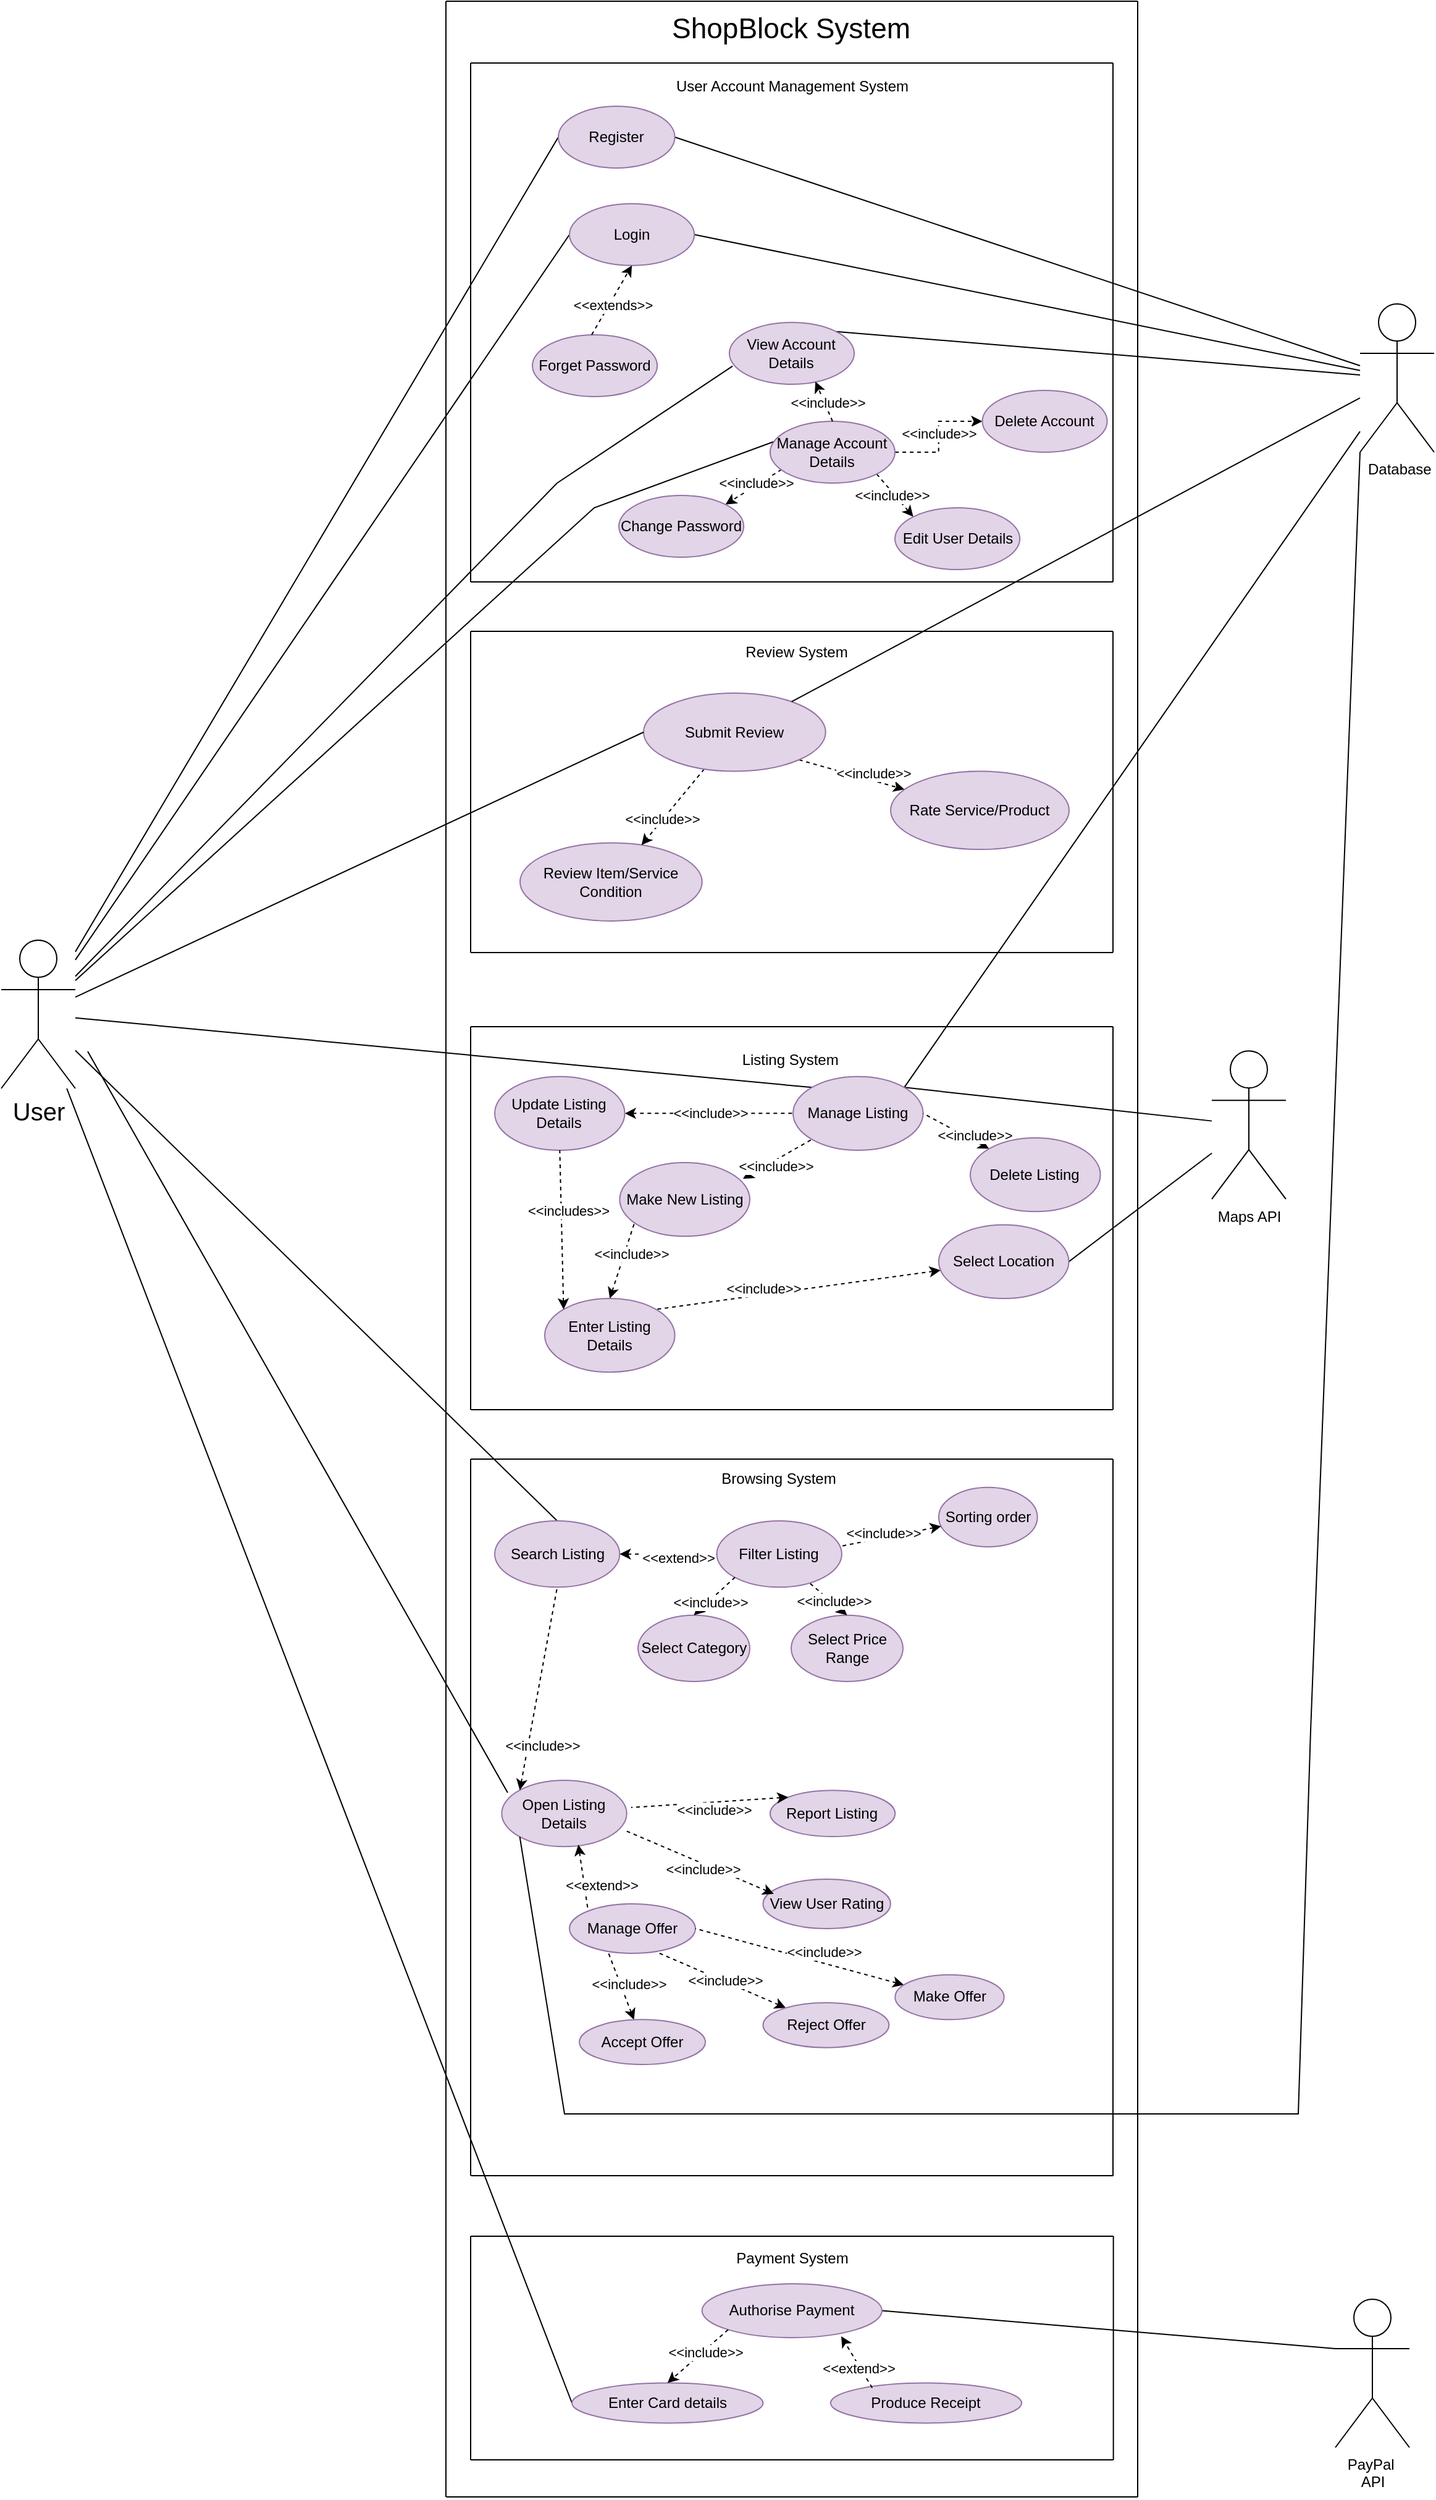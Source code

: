 <mxfile version="24.8.3">
  <diagram name="Page-1" id="v19jtzvjF3UOeUyKX69d">
    <mxGraphModel grid="1" page="1" gridSize="10" guides="1" tooltips="1" connect="1" arrows="1" fold="1" pageScale="1" pageWidth="827" pageHeight="1169" math="0" shadow="0">
      <root>
        <mxCell id="0" />
        <mxCell id="1" parent="0" />
        <mxCell id="Ln8zN0HA3ZuwD0kx-WDb-10" value="" style="endArrow=none;html=1;rounded=0;" edge="1" parent="1">
          <mxGeometry width="50" height="50" relative="1" as="geometry">
            <mxPoint x="640" y="1860" as="sourcePoint" />
            <mxPoint x="640" y="-160" as="targetPoint" />
          </mxGeometry>
        </mxCell>
        <mxCell id="zY7k--wOiJBElIzQp6EA-57" style="rounded=0;orthogonalLoop=1;jettySize=auto;html=1;entryX=0;entryY=0.5;entryDx=0;entryDy=0;strokeColor=default;endArrow=none;endFill=0;" edge="1" parent="1" source="FGRV-jPOa7Bt_ttK2mDu-4" target="vSEJAMV8AOCwIulH-8fq-99">
          <mxGeometry relative="1" as="geometry">
            <mxPoint x="-300" y="420" as="sourcePoint" />
          </mxGeometry>
        </mxCell>
        <mxCell id="FGRV-jPOa7Bt_ttK2mDu-4" value="User" style="shape=umlActor;verticalLabelPosition=bottom;verticalAlign=top;html=1;outlineConnect=0;fontSize=20;" vertex="1" parent="1">
          <mxGeometry x="-280" y="600" width="60" height="120" as="geometry" />
        </mxCell>
        <mxCell id="RjbsoYbdOa2Ps-iQJeub-9" value="" style="endArrow=none;html=1;rounded=0;exitX=1;exitY=0.5;exitDx=0;exitDy=0;endFill=0;" edge="1" parent="1" source="vSEJAMV8AOCwIulH-8fq-8" target="6liUaRjq4ee-JJZJIJKL-24">
          <mxGeometry width="50" height="50" relative="1" as="geometry">
            <mxPoint x="584.251" y="-22.57" as="sourcePoint" />
            <mxPoint x="310" y="240" as="targetPoint" />
          </mxGeometry>
        </mxCell>
        <mxCell id="FGRV-jPOa7Bt_ttK2mDu-29" style="rounded=0;orthogonalLoop=1;jettySize=auto;html=1;entryX=0.042;entryY=0.32;entryDx=0;entryDy=0;endArrow=none;endFill=0;entryPerimeter=0;" edge="1" parent="1" source="FGRV-jPOa7Bt_ttK2mDu-4" target="SEIKMSco89WO36H-kESX-22">
          <mxGeometry relative="1" as="geometry">
            <Array as="points">
              <mxPoint x="200" y="250" />
            </Array>
          </mxGeometry>
        </mxCell>
        <mxCell id="FGRV-jPOa7Bt_ttK2mDu-28" style="rounded=0;orthogonalLoop=1;jettySize=auto;html=1;entryX=0;entryY=0.5;entryDx=0;entryDy=0;endArrow=none;endFill=0;" edge="1" parent="1" source="FGRV-jPOa7Bt_ttK2mDu-4" target="vSEJAMV8AOCwIulH-8fq-10">
          <mxGeometry relative="1" as="geometry" />
        </mxCell>
        <mxCell id="u9TTm9YRt9H3GNrM990v-3" value="" style="endArrow=none;html=1;rounded=0;exitX=1;exitY=0.5;exitDx=0;exitDy=0;entryX=0;entryY=0.333;entryDx=0;entryDy=0;entryPerimeter=0;endFill=0;" edge="1" parent="1" source="vSEJAMV8AOCwIulH-8fq-127" target="6liUaRjq4ee-JJZJIJKL-23">
          <mxGeometry width="50" height="50" relative="1" as="geometry">
            <mxPoint x="390" y="1330" as="sourcePoint" />
            <mxPoint x="880" y="1330" as="targetPoint" />
          </mxGeometry>
        </mxCell>
        <mxCell id="zY7k--wOiJBElIzQp6EA-13" value="" style="group" connectable="0" vertex="1" parent="1">
          <mxGeometry x="100" y="350" width="520" height="260" as="geometry" />
        </mxCell>
        <mxCell id="zY7k--wOiJBElIzQp6EA-14" value="" style="endArrow=none;html=1;rounded=0;" edge="1" parent="zY7k--wOiJBElIzQp6EA-13">
          <mxGeometry width="50" height="50" relative="1" as="geometry">
            <mxPoint y="260" as="sourcePoint" />
            <mxPoint as="targetPoint" />
          </mxGeometry>
        </mxCell>
        <mxCell id="zY7k--wOiJBElIzQp6EA-15" value="" style="endArrow=none;html=1;rounded=0;" edge="1" parent="zY7k--wOiJBElIzQp6EA-13">
          <mxGeometry width="50" height="50" relative="1" as="geometry">
            <mxPoint y="260" as="sourcePoint" />
            <mxPoint x="520" y="260" as="targetPoint" />
          </mxGeometry>
        </mxCell>
        <mxCell id="zY7k--wOiJBElIzQp6EA-16" value="" style="endArrow=none;html=1;rounded=0;" edge="1" parent="zY7k--wOiJBElIzQp6EA-13">
          <mxGeometry width="50" height="50" relative="1" as="geometry">
            <mxPoint x="520" y="260" as="sourcePoint" />
            <mxPoint x="520" as="targetPoint" />
          </mxGeometry>
        </mxCell>
        <mxCell id="zY7k--wOiJBElIzQp6EA-17" value="" style="endArrow=none;html=1;rounded=0;" edge="1" parent="zY7k--wOiJBElIzQp6EA-13">
          <mxGeometry width="50" height="50" relative="1" as="geometry">
            <mxPoint as="sourcePoint" />
            <mxPoint x="520" as="targetPoint" />
          </mxGeometry>
        </mxCell>
        <mxCell id="zY7k--wOiJBElIzQp6EA-19" value="Review System" style="text;html=1;align=center;verticalAlign=middle;whiteSpace=wrap;rounded=0;" vertex="1" parent="zY7k--wOiJBElIzQp6EA-13">
          <mxGeometry x="125.111" y="11.05" width="277.993" height="12" as="geometry" />
        </mxCell>
        <mxCell id="zY7k--wOiJBElIzQp6EA-21" value="Rate Service/Product" style="ellipse;whiteSpace=wrap;html=1;fillColor=#e1d5e7;strokeColor=#9673a6;" vertex="1" parent="zY7k--wOiJBElIzQp6EA-13">
          <mxGeometry x="340" y="113.277" width="144.498" height="63.282" as="geometry" />
        </mxCell>
        <mxCell id="IPIbO-tEIP0OXKtyJFdB-2" value="Review Item/Service Condition" style="ellipse;whiteSpace=wrap;html=1;fillColor=#e1d5e7;strokeColor=#9673a6;" vertex="1" parent="zY7k--wOiJBElIzQp6EA-13">
          <mxGeometry x="39.998" y="171.198" width="147.388" height="63.282" as="geometry" />
        </mxCell>
        <mxCell id="FGRV-jPOa7Bt_ttK2mDu-68" style="rounded=0;orthogonalLoop=1;jettySize=auto;html=1;exitX=1;exitY=1;exitDx=0;exitDy=0;dashed=1;" edge="1" parent="zY7k--wOiJBElIzQp6EA-13" source="IPIbO-tEIP0OXKtyJFdB-3" target="zY7k--wOiJBElIzQp6EA-21">
          <mxGeometry relative="1" as="geometry" />
        </mxCell>
        <mxCell id="FGRV-jPOa7Bt_ttK2mDu-69" value="&amp;lt;&amp;lt;include&amp;gt;&amp;gt;" style="edgeLabel;html=1;align=center;verticalAlign=middle;resizable=0;points=[];" connectable="0" vertex="1" parent="FGRV-jPOa7Bt_ttK2mDu-68">
          <mxGeometry x="-0.072" relative="1" as="geometry">
            <mxPoint x="20" as="offset" />
          </mxGeometry>
        </mxCell>
        <mxCell id="FGRV-jPOa7Bt_ttK2mDu-70" style="rounded=0;orthogonalLoop=1;jettySize=auto;html=1;dashed=1;" edge="1" parent="zY7k--wOiJBElIzQp6EA-13" source="IPIbO-tEIP0OXKtyJFdB-3" target="IPIbO-tEIP0OXKtyJFdB-2">
          <mxGeometry relative="1" as="geometry" />
        </mxCell>
        <mxCell id="FGRV-jPOa7Bt_ttK2mDu-71" value="&amp;lt;&amp;lt;include&amp;gt;&amp;gt;" style="edgeLabel;html=1;align=center;verticalAlign=middle;resizable=0;points=[];" connectable="0" vertex="1" parent="FGRV-jPOa7Bt_ttK2mDu-70">
          <mxGeometry x="0.317" y="-1" relative="1" as="geometry">
            <mxPoint as="offset" />
          </mxGeometry>
        </mxCell>
        <mxCell id="IPIbO-tEIP0OXKtyJFdB-3" value="Submit Review" style="ellipse;whiteSpace=wrap;html=1;fillColor=#e1d5e7;strokeColor=#9673a6;" vertex="1" parent="zY7k--wOiJBElIzQp6EA-13">
          <mxGeometry x="140.002" y="49.998" width="147.388" height="63.282" as="geometry" />
        </mxCell>
        <mxCell id="FGRV-jPOa7Bt_ttK2mDu-48" style="rounded=0;orthogonalLoop=1;jettySize=auto;html=1;endArrow=none;endFill=0;exitX=1;exitY=0;exitDx=0;exitDy=0;" edge="1" parent="1" source="FGRV-jPOa7Bt_ttK2mDu-36" target="6liUaRjq4ee-JJZJIJKL-24">
          <mxGeometry relative="1" as="geometry">
            <mxPoint x="400" y="600" as="sourcePoint" />
          </mxGeometry>
        </mxCell>
        <mxCell id="SEIKMSco89WO36H-kESX-9" value="" style="endArrow=none;html=1;rounded=0;exitX=1;exitY=0.5;exitDx=0;exitDy=0;endFill=0;" edge="1" parent="1" source="vSEJAMV8AOCwIulH-8fq-10" target="6liUaRjq4ee-JJZJIJKL-24">
          <mxGeometry width="50" height="50" relative="1" as="geometry">
            <mxPoint x="443" y="136" as="sourcePoint" />
            <mxPoint x="910" y="201" as="targetPoint" />
          </mxGeometry>
        </mxCell>
        <mxCell id="RjbsoYbdOa2Ps-iQJeub-10" style="rounded=0;orthogonalLoop=1;jettySize=auto;html=1;entryX=0;entryY=0.5;entryDx=0;entryDy=0;endArrow=none;endFill=0;" edge="1" parent="1" source="FGRV-jPOa7Bt_ttK2mDu-4" target="vSEJAMV8AOCwIulH-8fq-8">
          <mxGeometry relative="1" as="geometry">
            <mxPoint x="20" y="167" as="sourcePoint" />
            <mxPoint x="-100" y="220" as="targetPoint" />
          </mxGeometry>
        </mxCell>
        <mxCell id="u9TTm9YRt9H3GNrM990v-10" value="" style="endArrow=none;html=1;rounded=0;entryX=0;entryY=0.5;entryDx=0;entryDy=0;" edge="1" parent="1" source="FGRV-jPOa7Bt_ttK2mDu-4" target="IPIbO-tEIP0OXKtyJFdB-3">
          <mxGeometry width="50" height="50" relative="1" as="geometry">
            <mxPoint x="-320" y="640" as="sourcePoint" />
            <mxPoint x="270" y="1530" as="targetPoint" />
          </mxGeometry>
        </mxCell>
        <mxCell id="RjbsoYbdOa2Ps-iQJeub-8" style="rounded=0;orthogonalLoop=1;jettySize=auto;html=1;entryX=0;entryY=0;entryDx=0;entryDy=0;endArrow=none;endFill=0;" edge="1" parent="1" source="FGRV-jPOa7Bt_ttK2mDu-4" target="FGRV-jPOa7Bt_ttK2mDu-36">
          <mxGeometry relative="1" as="geometry">
            <mxPoint x="20" y="300" as="sourcePoint" />
            <mxPoint x="310" y="290" as="targetPoint" />
          </mxGeometry>
        </mxCell>
        <mxCell id="vSEJAMV8AOCwIulH-8fq-129" value="" style="endArrow=none;html=1;rounded=0;endFill=0;entryX=0.5;entryY=0;entryDx=0;entryDy=0;" edge="1" parent="1" source="FGRV-jPOa7Bt_ttK2mDu-4" target="zY7k--wOiJBElIzQp6EA-167">
          <mxGeometry width="50" height="50" relative="1" as="geometry">
            <mxPoint x="-320" y="440" as="sourcePoint" />
            <mxPoint x="210" y="1070" as="targetPoint" />
          </mxGeometry>
        </mxCell>
        <mxCell id="SEIKMSco89WO36H-kESX-36" value="" style="endArrow=none;startArrow=none;html=1;rounded=0;exitX=1;exitY=0;exitDx=0;exitDy=0;endFill=0;startFill=0;" edge="1" parent="1" source="vSEJAMV8AOCwIulH-8fq-11" target="6liUaRjq4ee-JJZJIJKL-24">
          <mxGeometry width="50" height="50" relative="1" as="geometry">
            <mxPoint x="320" y="430" as="sourcePoint" />
            <mxPoint x="890" y="200" as="targetPoint" />
          </mxGeometry>
        </mxCell>
        <mxCell id="5Qc9jVIZuvr2kZ-lx2it-5" value="" style="endArrow=none;html=1;rounded=0;exitX=1;exitY=0;exitDx=0;exitDy=0;endFill=0;" edge="1" parent="1" source="FGRV-jPOa7Bt_ttK2mDu-36" target="zY7k--wOiJBElIzQp6EA-121">
          <mxGeometry width="50" height="50" relative="1" as="geometry">
            <mxPoint x="510" y="470" as="sourcePoint" />
            <mxPoint x="560" y="420" as="targetPoint" />
          </mxGeometry>
        </mxCell>
        <mxCell id="6liUaRjq4ee-JJZJIJKL-24" value="&amp;nbsp;Database" style="shape=umlActor;verticalLabelPosition=bottom;verticalAlign=top;html=1;outlineConnect=0;" vertex="1" parent="1">
          <mxGeometry x="820" y="85" width="60" height="120" as="geometry" />
        </mxCell>
        <mxCell id="FGRV-jPOa7Bt_ttK2mDu-7" style="rounded=0;orthogonalLoop=1;jettySize=auto;html=1;entryX=0;entryY=0.5;entryDx=0;entryDy=0;endArrow=none;endFill=0;" edge="1" parent="1" target="vSEJAMV8AOCwIulH-8fq-8">
          <mxGeometry relative="1" as="geometry" />
        </mxCell>
        <mxCell id="zY7k--wOiJBElIzQp6EA-121" value="Maps API" style="shape=umlActor;verticalLabelPosition=bottom;verticalAlign=top;html=1;outlineConnect=0;" vertex="1" parent="1">
          <mxGeometry x="700" y="689.58" width="60" height="120" as="geometry" />
        </mxCell>
        <mxCell id="6liUaRjq4ee-JJZJIJKL-23" value="PayPal&amp;nbsp;&lt;div&gt;API&lt;/div&gt;" style="shape=umlActor;verticalLabelPosition=bottom;verticalAlign=top;html=1;outlineConnect=0;" vertex="1" parent="1">
          <mxGeometry x="800" y="1700" width="60" height="120" as="geometry" />
        </mxCell>
        <mxCell id="FGRV-jPOa7Bt_ttK2mDu-76" style="rounded=0;orthogonalLoop=1;jettySize=auto;html=1;endArrow=none;endFill=0;" edge="1" parent="1" source="IPIbO-tEIP0OXKtyJFdB-3" target="6liUaRjq4ee-JJZJIJKL-24">
          <mxGeometry relative="1" as="geometry" />
        </mxCell>
        <mxCell id="SEIKMSco89WO36H-kESX-33" style="rounded=0;orthogonalLoop=1;jettySize=auto;html=1;dashed=1;entryX=0;entryY=0;entryDx=0;entryDy=0;exitX=1;exitY=1;exitDx=0;exitDy=0;" edge="1" parent="1" source="SEIKMSco89WO36H-kESX-22" target="SEIKMSco89WO36H-kESX-32">
          <mxGeometry relative="1" as="geometry">
            <mxPoint x="433.791" y="210.622" as="sourcePoint" />
            <mxPoint x="464.116" y="162.539" as="targetPoint" />
          </mxGeometry>
        </mxCell>
        <mxCell id="SEIKMSco89WO36H-kESX-34" value="&amp;lt;&amp;lt;include&amp;gt;&amp;gt;" style="edgeLabel;html=1;align=center;verticalAlign=middle;resizable=0;points=[];" connectable="0" vertex="1" parent="SEIKMSco89WO36H-kESX-33">
          <mxGeometry x="-0.095" y="-2" relative="1" as="geometry">
            <mxPoint as="offset" />
          </mxGeometry>
        </mxCell>
        <mxCell id="SEIKMSco89WO36H-kESX-29" style="rounded=0;orthogonalLoop=1;jettySize=auto;html=1;dashed=1;entryX=1;entryY=0;entryDx=0;entryDy=0;exitX=0.092;exitY=0.78;exitDx=0;exitDy=0;exitPerimeter=0;" edge="1" parent="1" source="SEIKMSco89WO36H-kESX-22" target="SEIKMSco89WO36H-kESX-28">
          <mxGeometry relative="1" as="geometry">
            <mxPoint x="373.141" y="246.684" as="sourcePoint" />
            <mxPoint x="464.116" y="246.684" as="targetPoint" />
          </mxGeometry>
        </mxCell>
        <mxCell id="SEIKMSco89WO36H-kESX-30" value="&amp;lt;&amp;lt;include&amp;gt;&amp;gt;" style="edgeLabel;html=1;align=center;verticalAlign=middle;resizable=0;points=[];" connectable="0" vertex="1" parent="SEIKMSco89WO36H-kESX-29">
          <mxGeometry x="-0.095" y="-2" relative="1" as="geometry">
            <mxPoint as="offset" />
          </mxGeometry>
        </mxCell>
        <mxCell id="vSEJAMV8AOCwIulH-8fq-11" value="View Account Details" style="ellipse;whiteSpace=wrap;html=1;fillColor=#e1d5e7;strokeColor=#9673a6;" vertex="1" parent="1">
          <mxGeometry x="309.448" y="100.0" width="101.083" height="50" as="geometry" />
        </mxCell>
        <mxCell id="6liUaRjq4ee-JJZJIJKL-4" value="" style="endArrow=none;html=1;rounded=0;" edge="1" parent="1">
          <mxGeometry width="50" height="50" relative="1" as="geometry">
            <mxPoint x="80" y="1860" as="sourcePoint" />
            <mxPoint x="80" y="-160" as="targetPoint" />
          </mxGeometry>
        </mxCell>
        <mxCell id="6liUaRjq4ee-JJZJIJKL-7" value="" style="endArrow=none;html=1;rounded=0;" edge="1" parent="1">
          <mxGeometry width="50" height="50" relative="1" as="geometry">
            <mxPoint x="79.99" y="-160" as="sourcePoint" />
            <mxPoint x="639.99" y="-160" as="targetPoint" />
          </mxGeometry>
        </mxCell>
        <mxCell id="FGRV-jPOa7Bt_ttK2mDu-82" value="" style="endArrow=none;html=1;rounded=0;" edge="1" parent="1">
          <mxGeometry width="50" height="50" relative="1" as="geometry">
            <mxPoint x="80.16" y="1860" as="sourcePoint" />
            <mxPoint x="640.16" y="1860" as="targetPoint" />
          </mxGeometry>
        </mxCell>
        <mxCell id="5Qc9jVIZuvr2kZ-lx2it-52" value="ShopBlock System" style="text;html=1;align=center;verticalAlign=middle;whiteSpace=wrap;rounded=0;fontSize=23;" vertex="1" parent="1">
          <mxGeometry x="226.349" y="-147.003" width="267.301" height="18.588" as="geometry" />
        </mxCell>
        <mxCell id="IPIbO-tEIP0OXKtyJFdB-58" value="Report Listing" style="ellipse;whiteSpace=wrap;html=1;fillColor=#e1d5e7;strokeColor=#9673a6;" vertex="1" parent="1">
          <mxGeometry x="342.44" y="1288.16" width="101.19" height="37.37" as="geometry" />
        </mxCell>
        <mxCell id="zY7k--wOiJBElIzQp6EA-129" value="" style="endArrow=none;html=1;rounded=0;" edge="1" parent="1">
          <mxGeometry width="50" height="50" relative="1" as="geometry">
            <mxPoint x="100" y="1020" as="sourcePoint" />
            <mxPoint x="620" y="1020" as="targetPoint" />
          </mxGeometry>
        </mxCell>
        <mxCell id="zY7k--wOiJBElIzQp6EA-206" value="" style="endArrow=none;html=1;rounded=0;" edge="1" parent="1">
          <mxGeometry width="50" height="50" relative="1" as="geometry">
            <mxPoint x="100" y="310" as="sourcePoint" />
            <mxPoint x="100" y="-110" as="targetPoint" />
          </mxGeometry>
        </mxCell>
        <mxCell id="zY7k--wOiJBElIzQp6EA-207" value="" style="endArrow=none;html=1;rounded=0;" edge="1" parent="1">
          <mxGeometry width="50" height="50" relative="1" as="geometry">
            <mxPoint x="100" y="310" as="sourcePoint" />
            <mxPoint x="620" y="310" as="targetPoint" />
          </mxGeometry>
        </mxCell>
        <mxCell id="zY7k--wOiJBElIzQp6EA-208" value="" style="endArrow=none;html=1;rounded=0;" edge="1" parent="1">
          <mxGeometry width="50" height="50" relative="1" as="geometry">
            <mxPoint x="620" y="310" as="sourcePoint" />
            <mxPoint x="620" y="-110" as="targetPoint" />
          </mxGeometry>
        </mxCell>
        <mxCell id="zY7k--wOiJBElIzQp6EA-209" value="" style="endArrow=none;html=1;rounded=0;" edge="1" parent="1">
          <mxGeometry width="50" height="50" relative="1" as="geometry">
            <mxPoint x="100" y="-110" as="sourcePoint" />
            <mxPoint x="620" y="-110" as="targetPoint" />
          </mxGeometry>
        </mxCell>
        <mxCell id="zY7k--wOiJBElIzQp6EA-175" value="User Account Management System" style="text;html=1;align=center;verticalAlign=middle;whiteSpace=wrap;rounded=0;" vertex="1" parent="1">
          <mxGeometry x="223.728" y="-100.003" width="272.542" height="18.588" as="geometry" />
        </mxCell>
        <mxCell id="SEIKMSco89WO36H-kESX-32" value="Edit User Details" style="ellipse;whiteSpace=wrap;html=1;fillColor=#e1d5e7;strokeColor=#9673a6;" vertex="1" parent="1">
          <mxGeometry x="443.518" y="250.003" width="101.083" height="50" as="geometry" />
        </mxCell>
        <mxCell id="vSEJAMV8AOCwIulH-8fq-8" value="Register" style="ellipse;whiteSpace=wrap;html=1;fillColor=#e1d5e7;strokeColor=#9673a6;" vertex="1" parent="1">
          <mxGeometry x="170.976" y="-75.037" width="94.321" height="50" as="geometry" />
        </mxCell>
        <mxCell id="vSEJAMV8AOCwIulH-8fq-10" value="Login" style="ellipse;whiteSpace=wrap;html=1;fillColor=#e1d5e7;strokeColor=#9673a6;" vertex="1" parent="1">
          <mxGeometry x="180.003" y="3.851" width="101.083" height="50" as="geometry" />
        </mxCell>
        <mxCell id="SEIKMSco89WO36H-kESX-28" value="Change Password" style="ellipse;whiteSpace=wrap;html=1;fillColor=#e1d5e7;strokeColor=#9673a6;" vertex="1" parent="1">
          <mxGeometry x="220.001" y="240.002" width="101.083" height="50" as="geometry" />
        </mxCell>
        <mxCell id="3b8tJ2Yj7acl9Bm1y2Xi-4" value="" style="edgeStyle=orthogonalEdgeStyle;rounded=0;orthogonalLoop=1;jettySize=auto;html=1;dashed=1;" edge="1" parent="1" source="SEIKMSco89WO36H-kESX-22" target="3b8tJ2Yj7acl9Bm1y2Xi-1">
          <mxGeometry relative="1" as="geometry" />
        </mxCell>
        <mxCell id="SEIKMSco89WO36H-kESX-22" value="Manage Account Details" style="ellipse;whiteSpace=wrap;html=1;fillColor=#e1d5e7;strokeColor=#9673a6;" vertex="1" parent="1">
          <mxGeometry x="342.439" y="180.001" width="101.083" height="50" as="geometry" />
        </mxCell>
        <mxCell id="SEIKMSco89WO36H-kESX-1" value="Forget Password" style="ellipse;whiteSpace=wrap;html=1;fillColor=#e1d5e7;strokeColor=#9673a6;" vertex="1" parent="1">
          <mxGeometry x="149.999" y="109.997" width="101.083" height="50" as="geometry" />
        </mxCell>
        <mxCell id="zY7k--wOiJBElIzQp6EA-119" value="" style="rounded=0;orthogonalLoop=1;jettySize=auto;html=1;dashed=1;entryX=0.5;entryY=1;entryDx=0;entryDy=0;" edge="1" parent="1" target="vSEJAMV8AOCwIulH-8fq-10">
          <mxGeometry relative="1" as="geometry">
            <mxPoint x="198" y="110" as="sourcePoint" />
            <mxPoint x="198" y="60" as="targetPoint" />
          </mxGeometry>
        </mxCell>
        <mxCell id="zY7k--wOiJBElIzQp6EA-120" value="&amp;lt;&amp;lt;extends&amp;gt;&amp;gt;" style="edgeLabel;html=1;align=center;verticalAlign=middle;resizable=0;points=[];" connectable="0" vertex="1" parent="zY7k--wOiJBElIzQp6EA-119">
          <mxGeometry x="-0.095" y="-2" relative="1" as="geometry">
            <mxPoint as="offset" />
          </mxGeometry>
        </mxCell>
        <mxCell id="zY7k--wOiJBElIzQp6EA-4" value="" style="endArrow=none;html=1;rounded=0;" edge="1" parent="1">
          <mxGeometry width="50" height="50" relative="1" as="geometry">
            <mxPoint x="100" y="1600" as="sourcePoint" />
            <mxPoint x="100" y="1020" as="targetPoint" />
          </mxGeometry>
        </mxCell>
        <mxCell id="zY7k--wOiJBElIzQp6EA-5" value="" style="endArrow=none;html=1;rounded=0;" edge="1" parent="1">
          <mxGeometry width="50" height="50" relative="1" as="geometry">
            <mxPoint x="100.32" y="1600" as="sourcePoint" />
            <mxPoint x="620.32" y="1600" as="targetPoint" />
          </mxGeometry>
        </mxCell>
        <mxCell id="zY7k--wOiJBElIzQp6EA-6" value="" style="endArrow=none;html=1;rounded=0;" edge="1" parent="1">
          <mxGeometry width="50" height="50" relative="1" as="geometry">
            <mxPoint x="620" y="1600" as="sourcePoint" />
            <mxPoint x="620" y="1020" as="targetPoint" />
            <Array as="points" />
          </mxGeometry>
        </mxCell>
        <mxCell id="FGRV-jPOa7Bt_ttK2mDu-58" style="rounded=0;orthogonalLoop=1;jettySize=auto;html=1;entryX=0.3;entryY=0.929;entryDx=0;entryDy=0;dashed=1;endArrow=none;endFill=0;startArrow=classic;startFill=1;entryPerimeter=0;" edge="1" parent="1" source="zY7k--wOiJBElIzQp6EA-10" target="vSEJAMV8AOCwIulH-8fq-128">
          <mxGeometry relative="1" as="geometry" />
        </mxCell>
        <mxCell id="FGRV-jPOa7Bt_ttK2mDu-59" value="&amp;lt;&amp;lt;include&amp;gt;&amp;gt;" style="edgeLabel;html=1;align=center;verticalAlign=middle;resizable=0;points=[];" connectable="0" vertex="1" parent="FGRV-jPOa7Bt_ttK2mDu-58">
          <mxGeometry x="-0.216" y="-4" relative="1" as="geometry">
            <mxPoint y="-5" as="offset" />
          </mxGeometry>
        </mxCell>
        <mxCell id="zY7k--wOiJBElIzQp6EA-10" value="Accept Offer" style="ellipse;whiteSpace=wrap;html=1;fillColor=#e1d5e7;strokeColor=#9673a6;" vertex="1" parent="1">
          <mxGeometry x="188.04" y="1473.66" width="101.96" height="36.34" as="geometry" />
        </mxCell>
        <mxCell id="vSEJAMV8AOCwIulH-8fq-128" value="Manage Offer" style="ellipse;whiteSpace=wrap;html=1;fillColor=#e1d5e7;strokeColor=#9673a6;" vertex="1" parent="1">
          <mxGeometry x="180" y="1380" width="101.96" height="40" as="geometry" />
        </mxCell>
        <mxCell id="FGRV-jPOa7Bt_ttK2mDu-55" style="rounded=0;orthogonalLoop=1;jettySize=auto;html=1;entryX=0.687;entryY=0.969;entryDx=0;entryDy=0;dashed=1;endArrow=none;endFill=0;startArrow=classic;startFill=1;entryPerimeter=0;" edge="1" parent="1" source="RnZGxTFbu4Ivhvp2LIRu-12" target="vSEJAMV8AOCwIulH-8fq-128">
          <mxGeometry relative="1" as="geometry" />
        </mxCell>
        <mxCell id="FGRV-jPOa7Bt_ttK2mDu-60" value="&amp;lt;&amp;lt;include&amp;gt;&amp;gt;" style="edgeLabel;html=1;align=center;verticalAlign=middle;resizable=0;points=[];" connectable="0" vertex="1" parent="FGRV-jPOa7Bt_ttK2mDu-55">
          <mxGeometry x="-0.055" relative="1" as="geometry">
            <mxPoint y="-1" as="offset" />
          </mxGeometry>
        </mxCell>
        <mxCell id="RnZGxTFbu4Ivhvp2LIRu-12" value="Reject Offer" style="ellipse;whiteSpace=wrap;html=1;fillColor=#e1d5e7;strokeColor=#9673a6;" vertex="1" parent="1">
          <mxGeometry x="336.72" y="1460" width="101.96" height="36.34" as="geometry" />
        </mxCell>
        <mxCell id="zY7k--wOiJBElIzQp6EA-130" value="Browsing System" style="text;html=1;align=center;verticalAlign=middle;whiteSpace=wrap;rounded=0;" vertex="1" parent="1">
          <mxGeometry x="215.299" y="1029.999" width="269.128" height="12.876" as="geometry" />
        </mxCell>
        <mxCell id="IPIbO-tEIP0OXKtyJFdB-23" value="Filter Listing" style="ellipse;whiteSpace=wrap;html=1;fillColor=#e1d5e7;strokeColor=#9673a6;" vertex="1" parent="1">
          <mxGeometry x="299.269" y="1070.004" width="101.185" height="53.681" as="geometry" />
        </mxCell>
        <mxCell id="zY7k--wOiJBElIzQp6EA-167" value="Search Listing" style="ellipse;whiteSpace=wrap;html=1;fillColor=#e1d5e7;strokeColor=#9673a6;" vertex="1" parent="1">
          <mxGeometry x="119.501" y="1070.004" width="101.185" height="53.681" as="geometry" />
        </mxCell>
        <mxCell id="4G50xA5zq7QkWOQYK6P0-107" style="rounded=0;orthogonalLoop=1;jettySize=auto;html=1;entryX=0;entryY=0.5;entryDx=0;entryDy=0;dashed=1;endArrow=none;endFill=0;startArrow=classic;startFill=1;" edge="1" parent="1" source="zY7k--wOiJBElIzQp6EA-167" target="IPIbO-tEIP0OXKtyJFdB-23">
          <mxGeometry relative="1" as="geometry">
            <mxPoint x="446.332" y="1316.07" as="sourcePoint" />
            <mxPoint x="505.651" y="1248.07" as="targetPoint" />
          </mxGeometry>
        </mxCell>
        <mxCell id="4G50xA5zq7QkWOQYK6P0-108" value="&amp;lt;&amp;lt;extend&amp;gt;&amp;gt;" style="edgeLabel;html=1;align=center;verticalAlign=middle;resizable=0;points=[];" connectable="0" vertex="1" parent="4G50xA5zq7QkWOQYK6P0-107">
          <mxGeometry x="0.016" relative="1" as="geometry">
            <mxPoint x="7" y="3" as="offset" />
          </mxGeometry>
        </mxCell>
        <mxCell id="zY7k--wOiJBElIzQp6EA-233" value="Select Price Range" style="ellipse;whiteSpace=wrap;html=1;fillColor=#e1d5e7;strokeColor=#9673a6;" vertex="1" parent="1">
          <mxGeometry x="359.51" y="1146.32" width="90.49" height="53.68" as="geometry" />
        </mxCell>
        <mxCell id="zY7k--wOiJBElIzQp6EA-234" value="Select Category" style="ellipse;whiteSpace=wrap;html=1;fillColor=#e1d5e7;strokeColor=#9673a6;" vertex="1" parent="1">
          <mxGeometry x="235.5" y="1146.32" width="90.49" height="53.68" as="geometry" />
        </mxCell>
        <mxCell id="zY7k--wOiJBElIzQp6EA-245" value="Sorting order" style="ellipse;whiteSpace=wrap;html=1;fillColor=#e1d5e7;strokeColor=#9673a6;" vertex="1" parent="1">
          <mxGeometry x="478.95" y="1042.87" width="79.87" height="48.16" as="geometry" />
        </mxCell>
        <mxCell id="zY7k--wOiJBElIzQp6EA-248" value="Open Listing Details" style="ellipse;whiteSpace=wrap;html=1;fillColor=#e1d5e7;strokeColor=#9673a6;" vertex="1" parent="1">
          <mxGeometry x="125.159" y="1280.004" width="101.185" height="53.681" as="geometry" />
        </mxCell>
        <mxCell id="zY7k--wOiJBElIzQp6EA-249" style="rounded=0;orthogonalLoop=1;jettySize=auto;html=1;dashed=1;endArrow=none;endFill=0;startArrow=classic;startFill=1;exitX=0;exitY=0;exitDx=0;exitDy=0;entryX=0.5;entryY=1;entryDx=0;entryDy=0;" edge="1" parent="1" source="zY7k--wOiJBElIzQp6EA-248" target="zY7k--wOiJBElIzQp6EA-167">
          <mxGeometry relative="1" as="geometry">
            <mxPoint x="201" y="1132" as="sourcePoint" />
            <mxPoint x="231" y="1186" as="targetPoint" />
          </mxGeometry>
        </mxCell>
        <mxCell id="zY7k--wOiJBElIzQp6EA-250" value="&amp;lt;&amp;lt;include&amp;gt;&amp;gt;" style="edgeLabel;html=1;align=center;verticalAlign=middle;resizable=0;points=[];" connectable="0" vertex="1" parent="zY7k--wOiJBElIzQp6EA-249">
          <mxGeometry x="0.016" relative="1" as="geometry">
            <mxPoint x="3" y="47" as="offset" />
          </mxGeometry>
        </mxCell>
        <mxCell id="zY7k--wOiJBElIzQp6EA-251" value="" style="endArrow=none;html=1;rounded=0;endFill=0;" edge="1" parent="1">
          <mxGeometry width="50" height="50" relative="1" as="geometry">
            <mxPoint x="-210" y="690" as="sourcePoint" />
            <mxPoint x="130" y="1290" as="targetPoint" />
          </mxGeometry>
        </mxCell>
        <mxCell id="zY7k--wOiJBElIzQp6EA-256" style="rounded=0;orthogonalLoop=1;jettySize=auto;html=1;dashed=1;endArrow=none;endFill=0;startArrow=classic;startFill=1;exitX=0;exitY=0;exitDx=0;exitDy=0;" edge="1" parent="1" source="IPIbO-tEIP0OXKtyJFdB-58">
          <mxGeometry relative="1" as="geometry">
            <mxPoint x="150" y="1298" as="sourcePoint" />
            <mxPoint x="230" y="1302" as="targetPoint" />
          </mxGeometry>
        </mxCell>
        <mxCell id="zY7k--wOiJBElIzQp6EA-257" value="&amp;lt;&amp;lt;include&amp;gt;&amp;gt;" style="edgeLabel;html=1;align=center;verticalAlign=middle;resizable=0;points=[];" connectable="0" vertex="1" parent="zY7k--wOiJBElIzQp6EA-256">
          <mxGeometry x="0.016" relative="1" as="geometry">
            <mxPoint x="4" y="6" as="offset" />
          </mxGeometry>
        </mxCell>
        <mxCell id="zY7k--wOiJBElIzQp6EA-258" style="rounded=0;orthogonalLoop=1;jettySize=auto;html=1;exitX=0.613;exitY=0.97;exitDx=0;exitDy=0;dashed=1;endArrow=none;endFill=0;startArrow=classic;startFill=1;entryX=0;entryY=0;entryDx=0;entryDy=0;exitPerimeter=0;" edge="1" parent="1" source="zY7k--wOiJBElIzQp6EA-248" target="vSEJAMV8AOCwIulH-8fq-128">
          <mxGeometry relative="1" as="geometry">
            <mxPoint x="206.04" y="1350" as="sourcePoint" />
            <mxPoint x="195.04" y="1422" as="targetPoint" />
          </mxGeometry>
        </mxCell>
        <mxCell id="zY7k--wOiJBElIzQp6EA-259" value="&amp;lt;&amp;lt;extend&amp;gt;&amp;gt;" style="edgeLabel;html=1;align=center;verticalAlign=middle;resizable=0;points=[];" connectable="0" vertex="1" parent="zY7k--wOiJBElIzQp6EA-258">
          <mxGeometry x="0.016" relative="1" as="geometry">
            <mxPoint x="15" y="5" as="offset" />
          </mxGeometry>
        </mxCell>
        <mxCell id="zY7k--wOiJBElIzQp6EA-263" style="rounded=0;orthogonalLoop=1;jettySize=auto;html=1;entryX=1;entryY=0.5;entryDx=0;entryDy=0;dashed=1;endArrow=none;endFill=0;startArrow=classic;startFill=1;" edge="1" parent="1" source="zY7k--wOiJBElIzQp6EA-265" target="vSEJAMV8AOCwIulH-8fq-128">
          <mxGeometry relative="1" as="geometry">
            <mxPoint x="140.18" y="1360" as="targetPoint" />
          </mxGeometry>
        </mxCell>
        <mxCell id="zY7k--wOiJBElIzQp6EA-264" value="&amp;lt;&amp;lt;include&amp;gt;&amp;gt;" style="edgeLabel;html=1;align=center;verticalAlign=middle;resizable=0;points=[];" connectable="0" vertex="1" parent="zY7k--wOiJBElIzQp6EA-263">
          <mxGeometry x="-0.216" y="-4" relative="1" as="geometry">
            <mxPoint y="-5" as="offset" />
          </mxGeometry>
        </mxCell>
        <mxCell id="zY7k--wOiJBElIzQp6EA-265" value="Make Offer" style="ellipse;whiteSpace=wrap;html=1;fillColor=#e1d5e7;strokeColor=#9673a6;" vertex="1" parent="1">
          <mxGeometry x="443.63" y="1437.32" width="88.23" height="36.34" as="geometry" />
        </mxCell>
        <mxCell id="6liUaRjq4ee-JJZJIJKL-27" value="" style="endArrow=none;html=1;rounded=0;" edge="1" parent="1">
          <mxGeometry width="50" height="50" relative="1" as="geometry">
            <mxPoint x="100" y="980" as="sourcePoint" />
            <mxPoint x="100" y="670" as="targetPoint" />
          </mxGeometry>
        </mxCell>
        <mxCell id="6liUaRjq4ee-JJZJIJKL-28" value="" style="endArrow=none;html=1;rounded=0;" edge="1" parent="1">
          <mxGeometry width="50" height="50" relative="1" as="geometry">
            <mxPoint x="100" y="980" as="sourcePoint" />
            <mxPoint x="620.0" y="980" as="targetPoint" />
          </mxGeometry>
        </mxCell>
        <mxCell id="6liUaRjq4ee-JJZJIJKL-29" value="" style="endArrow=none;html=1;rounded=0;" edge="1" parent="1">
          <mxGeometry width="50" height="50" relative="1" as="geometry">
            <mxPoint x="620.0" y="980" as="sourcePoint" />
            <mxPoint x="620.0" y="670" as="targetPoint" />
            <Array as="points" />
          </mxGeometry>
        </mxCell>
        <mxCell id="6liUaRjq4ee-JJZJIJKL-30" value="" style="endArrow=none;html=1;rounded=0;" edge="1" parent="1">
          <mxGeometry width="50" height="50" relative="1" as="geometry">
            <mxPoint x="100" y="670" as="sourcePoint" />
            <mxPoint x="620.0" y="670" as="targetPoint" />
          </mxGeometry>
        </mxCell>
        <mxCell id="6liUaRjq4ee-JJZJIJKL-31" value="Listing System&amp;nbsp;" style="text;html=1;align=center;verticalAlign=middle;whiteSpace=wrap;rounded=0;" vertex="1" parent="1">
          <mxGeometry x="222.651" y="689.579" width="274.686" height="14.309" as="geometry" />
        </mxCell>
        <mxCell id="FGRV-jPOa7Bt_ttK2mDu-36" value="Manage Listing" style="ellipse;whiteSpace=wrap;html=1;fillColor=#e1d5e7;strokeColor=#9673a6;" vertex="1" parent="1">
          <mxGeometry x="361.005" y="710.35" width="105.3" height="59.655" as="geometry" />
        </mxCell>
        <mxCell id="FGRV-jPOa7Bt_ttK2mDu-43" style="rounded=0;orthogonalLoop=1;jettySize=auto;html=1;exitX=0;exitY=0;exitDx=0;exitDy=0;entryX=1;entryY=0.5;entryDx=0;entryDy=0;dashed=1;startArrow=classic;startFill=1;endArrow=none;endFill=0;" edge="1" parent="1" source="FGRV-jPOa7Bt_ttK2mDu-37" target="FGRV-jPOa7Bt_ttK2mDu-36">
          <mxGeometry relative="1" as="geometry" />
        </mxCell>
        <mxCell id="FGRV-jPOa7Bt_ttK2mDu-46" value="&amp;lt;&amp;lt;include&amp;gt;&amp;gt;" style="edgeLabel;html=1;align=center;verticalAlign=middle;resizable=0;points=[];" connectable="0" vertex="1" parent="FGRV-jPOa7Bt_ttK2mDu-43">
          <mxGeometry x="-0.471" y="-4" relative="1" as="geometry">
            <mxPoint as="offset" />
          </mxGeometry>
        </mxCell>
        <mxCell id="FGRV-jPOa7Bt_ttK2mDu-37" value="Delete Listing" style="ellipse;whiteSpace=wrap;html=1;fillColor=#e1d5e7;strokeColor=#9673a6;" vertex="1" parent="1">
          <mxGeometry x="504.486" y="760.002" width="105.3" height="59.655" as="geometry" />
        </mxCell>
        <mxCell id="FGRV-jPOa7Bt_ttK2mDu-41" style="rounded=0;orthogonalLoop=1;jettySize=auto;html=1;exitX=0.947;exitY=0.22;exitDx=0;exitDy=0;entryX=0;entryY=1;entryDx=0;entryDy=0;dashed=1;startArrow=classic;startFill=1;endArrow=none;endFill=0;exitPerimeter=0;" edge="1" parent="1" source="zY7k--wOiJBElIzQp6EA-297" target="FGRV-jPOa7Bt_ttK2mDu-36">
          <mxGeometry relative="1" as="geometry" />
        </mxCell>
        <mxCell id="Ln8zN0HA3ZuwD0kx-WDb-6" value="&amp;lt;&amp;lt;include&amp;gt;&amp;gt;" style="edgeLabel;html=1;align=center;verticalAlign=middle;resizable=0;points=[];" vertex="1" connectable="0" parent="FGRV-jPOa7Bt_ttK2mDu-41">
          <mxGeometry x="-0.019" y="-7" relative="1" as="geometry">
            <mxPoint x="-4" y="-1" as="offset" />
          </mxGeometry>
        </mxCell>
        <mxCell id="FGRV-jPOa7Bt_ttK2mDu-38" value="Enter Listing Details" style="ellipse;whiteSpace=wrap;html=1;fillColor=#e1d5e7;strokeColor=#9673a6;" vertex="1" parent="1">
          <mxGeometry x="159.998" y="889.998" width="105.3" height="59.655" as="geometry" />
        </mxCell>
        <mxCell id="FGRV-jPOa7Bt_ttK2mDu-42" style="rounded=0;orthogonalLoop=1;jettySize=auto;html=1;exitX=1;exitY=0.5;exitDx=0;exitDy=0;entryX=0;entryY=0.5;entryDx=0;entryDy=0;dashed=1;endArrow=none;endFill=0;startArrow=classic;startFill=1;" edge="1" parent="1" source="FGRV-jPOa7Bt_ttK2mDu-39" target="FGRV-jPOa7Bt_ttK2mDu-36">
          <mxGeometry relative="1" as="geometry" />
        </mxCell>
        <mxCell id="FGRV-jPOa7Bt_ttK2mDu-45" value="&amp;lt;&amp;lt;include&amp;gt;&amp;gt;" style="edgeLabel;html=1;align=center;verticalAlign=middle;resizable=0;points=[];" connectable="0" vertex="1" parent="FGRV-jPOa7Bt_ttK2mDu-42">
          <mxGeometry x="0.016" relative="1" as="geometry">
            <mxPoint as="offset" />
          </mxGeometry>
        </mxCell>
        <mxCell id="FGRV-jPOa7Bt_ttK2mDu-39" value="Update Listing Details" style="ellipse;whiteSpace=wrap;html=1;fillColor=#e1d5e7;strokeColor=#9673a6;" vertex="1" parent="1">
          <mxGeometry x="119.499" y="710.352" width="105.3" height="59.655" as="geometry" />
        </mxCell>
        <mxCell id="zY7k--wOiJBElIzQp6EA-288" style="rounded=0;orthogonalLoop=1;jettySize=auto;html=1;entryX=1;entryY=0;entryDx=0;entryDy=0;dashed=1;startArrow=classic;startFill=1;endArrow=none;endFill=0;" edge="1" parent="1" source="zY7k--wOiJBElIzQp6EA-269" target="FGRV-jPOa7Bt_ttK2mDu-38">
          <mxGeometry relative="1" as="geometry">
            <mxPoint x="233" y="791" as="sourcePoint" />
            <mxPoint x="317" y="768" as="targetPoint" />
          </mxGeometry>
        </mxCell>
        <mxCell id="zY7k--wOiJBElIzQp6EA-289" value="&amp;lt;&amp;lt;include&amp;gt;&amp;gt;" style="edgeLabel;html=1;align=center;verticalAlign=middle;resizable=0;points=[];" connectable="0" vertex="1" parent="zY7k--wOiJBElIzQp6EA-288">
          <mxGeometry x="0.244" y="-5" relative="1" as="geometry">
            <mxPoint as="offset" />
          </mxGeometry>
        </mxCell>
        <mxCell id="zY7k--wOiJBElIzQp6EA-297" value="Make New Listing" style="ellipse;whiteSpace=wrap;html=1;fillColor=#e1d5e7;strokeColor=#9673a6;" vertex="1" parent="1">
          <mxGeometry x="220.688" y="779.998" width="105.3" height="59.655" as="geometry" />
        </mxCell>
        <mxCell id="zY7k--wOiJBElIzQp6EA-298" style="rounded=0;orthogonalLoop=1;jettySize=auto;html=1;entryX=0.5;entryY=1;entryDx=0;entryDy=0;dashed=1;startArrow=classic;startFill=1;endArrow=none;endFill=0;exitX=0;exitY=0;exitDx=0;exitDy=0;" edge="1" parent="1" source="FGRV-jPOa7Bt_ttK2mDu-38" target="FGRV-jPOa7Bt_ttK2mDu-39">
          <mxGeometry relative="1" as="geometry">
            <mxPoint x="440" y="860" as="sourcePoint" />
            <mxPoint x="295" y="880" as="targetPoint" />
          </mxGeometry>
        </mxCell>
        <mxCell id="zY7k--wOiJBElIzQp6EA-299" value="&amp;lt;&amp;lt;includes&amp;gt;&amp;gt;" style="edgeLabel;html=1;align=center;verticalAlign=middle;resizable=0;points=[];" connectable="0" vertex="1" parent="zY7k--wOiJBElIzQp6EA-298">
          <mxGeometry x="0.244" y="-5" relative="1" as="geometry">
            <mxPoint as="offset" />
          </mxGeometry>
        </mxCell>
        <mxCell id="zY7k--wOiJBElIzQp6EA-300" style="rounded=0;orthogonalLoop=1;jettySize=auto;html=1;entryX=0.113;entryY=0.819;entryDx=0;entryDy=0;dashed=1;startArrow=classic;startFill=1;endArrow=none;endFill=0;exitX=0.5;exitY=0;exitDx=0;exitDy=0;entryPerimeter=0;" edge="1" parent="1" source="FGRV-jPOa7Bt_ttK2mDu-38" target="zY7k--wOiJBElIzQp6EA-297">
          <mxGeometry relative="1" as="geometry">
            <mxPoint x="205" y="859" as="sourcePoint" />
            <mxPoint x="182" y="780" as="targetPoint" />
          </mxGeometry>
        </mxCell>
        <mxCell id="zY7k--wOiJBElIzQp6EA-301" value="&amp;lt;&amp;lt;include&amp;gt;&amp;gt;" style="edgeLabel;html=1;align=center;verticalAlign=middle;resizable=0;points=[];" connectable="0" vertex="1" parent="zY7k--wOiJBElIzQp6EA-300">
          <mxGeometry x="0.244" y="-5" relative="1" as="geometry">
            <mxPoint as="offset" />
          </mxGeometry>
        </mxCell>
        <mxCell id="zY7k--wOiJBElIzQp6EA-302" value="" style="endArrow=none;html=1;rounded=0;endFill=0;exitX=1;exitY=0.5;exitDx=0;exitDy=0;" edge="1" parent="1" source="zY7k--wOiJBElIzQp6EA-269" target="zY7k--wOiJBElIzQp6EA-121">
          <mxGeometry width="50" height="50" relative="1" as="geometry">
            <mxPoint x="750" y="1530" as="sourcePoint" />
            <mxPoint x="805" y="819" as="targetPoint" />
          </mxGeometry>
        </mxCell>
        <mxCell id="zY7k--wOiJBElIzQp6EA-269" value="Select Location" style="ellipse;whiteSpace=wrap;html=1;fillColor=#e1d5e7;strokeColor=#9673a6;" vertex="1" parent="1">
          <mxGeometry x="478.949" y="830.342" width="105.3" height="59.655" as="geometry" />
        </mxCell>
        <mxCell id="vSEJAMV8AOCwIulH-8fq-18" value="Payment System" style="text;html=1;align=center;verticalAlign=middle;whiteSpace=wrap;rounded=0;" vertex="1" parent="1">
          <mxGeometry x="222.737" y="1660.479" width="274.856" height="12.463" as="geometry" />
        </mxCell>
        <mxCell id="vSEJAMV8AOCwIulH-8fq-99" value="Enter Card details" style="ellipse;whiteSpace=wrap;html=1;fillColor=#e1d5e7;strokeColor=#9673a6;" vertex="1" parent="1">
          <mxGeometry x="182.027" y="1767.808" width="154.691" height="32.39" as="geometry" />
        </mxCell>
        <mxCell id="vSEJAMV8AOCwIulH-8fq-127" value="Authorise Payment" style="ellipse;whiteSpace=wrap;html=1;fillColor=#e1d5e7;strokeColor=#9673a6;" vertex="1" parent="1">
          <mxGeometry x="287.312" y="1687.517" width="145.69" height="43.548" as="geometry" />
        </mxCell>
        <mxCell id="zY7k--wOiJBElIzQp6EA-97" value="Produce Receipt" style="ellipse;whiteSpace=wrap;html=1;fillColor=#e1d5e7;strokeColor=#9673a6;" vertex="1" parent="1">
          <mxGeometry x="391.379" y="1767.808" width="154.691" height="32.39" as="geometry" />
        </mxCell>
        <mxCell id="zY7k--wOiJBElIzQp6EA-95" value="" style="endArrow=classic;html=1;rounded=0;dashed=1;exitX=0.218;exitY=0.121;exitDx=0;exitDy=0;exitPerimeter=0;" edge="1" parent="1" source="zY7k--wOiJBElIzQp6EA-97">
          <mxGeometry width="50" height="50" relative="1" as="geometry">
            <mxPoint x="401.786" y="1733.026" as="sourcePoint" />
            <mxPoint x="400" y="1730" as="targetPoint" />
          </mxGeometry>
        </mxCell>
        <mxCell id="zY7k--wOiJBElIzQp6EA-96" value="&amp;lt;&amp;lt;extend&amp;gt;&amp;gt;" style="edgeLabel;html=1;align=center;verticalAlign=middle;resizable=0;points=[];" connectable="0" vertex="1" parent="zY7k--wOiJBElIzQp6EA-95">
          <mxGeometry x="-0.201" y="1" relative="1" as="geometry">
            <mxPoint as="offset" />
          </mxGeometry>
        </mxCell>
        <mxCell id="zY7k--wOiJBElIzQp6EA-93" value="" style="endArrow=classic;html=1;rounded=0;exitX=0;exitY=1;exitDx=0;exitDy=0;dashed=1;entryX=0.5;entryY=0;entryDx=0;entryDy=0;" edge="1" parent="1" source="vSEJAMV8AOCwIulH-8fq-127" target="vSEJAMV8AOCwIulH-8fq-99">
          <mxGeometry width="50" height="50" relative="1" as="geometry">
            <mxPoint x="495.443" y="1741.635" as="sourcePoint" />
            <mxPoint x="276.909" y="1827.725" as="targetPoint" />
          </mxGeometry>
        </mxCell>
        <mxCell id="zY7k--wOiJBElIzQp6EA-94" value="&amp;lt;&amp;lt;include&amp;gt;&amp;gt;" style="edgeLabel;html=1;align=center;verticalAlign=middle;resizable=0;points=[];" connectable="0" vertex="1" parent="zY7k--wOiJBElIzQp6EA-93">
          <mxGeometry x="-0.201" y="1" relative="1" as="geometry">
            <mxPoint as="offset" />
          </mxGeometry>
        </mxCell>
        <mxCell id="zY7k--wOiJBElIzQp6EA-315" value="" style="group" connectable="0" vertex="1" parent="1">
          <mxGeometry x="100" y="1649" width="520.32" height="181" as="geometry" />
        </mxCell>
        <mxCell id="vSEJAMV8AOCwIulH-8fq-14" value="" style="endArrow=none;html=1;rounded=0;" edge="1" parent="zY7k--wOiJBElIzQp6EA-315">
          <mxGeometry width="50" height="50" relative="1" as="geometry">
            <mxPoint y="181" as="sourcePoint" />
            <mxPoint as="targetPoint" />
          </mxGeometry>
        </mxCell>
        <mxCell id="vSEJAMV8AOCwIulH-8fq-15" value="" style="endArrow=none;html=1;rounded=0;" edge="1" parent="zY7k--wOiJBElIzQp6EA-315">
          <mxGeometry width="50" height="50" relative="1" as="geometry">
            <mxPoint y="181" as="sourcePoint" />
            <mxPoint x="520.32" y="181" as="targetPoint" />
          </mxGeometry>
        </mxCell>
        <mxCell id="vSEJAMV8AOCwIulH-8fq-16" value="" style="endArrow=none;html=1;rounded=0;" edge="1" parent="zY7k--wOiJBElIzQp6EA-315">
          <mxGeometry width="50" height="50" relative="1" as="geometry">
            <mxPoint x="520.32" y="181" as="sourcePoint" />
            <mxPoint x="520.32" as="targetPoint" />
          </mxGeometry>
        </mxCell>
        <mxCell id="vSEJAMV8AOCwIulH-8fq-17" value="" style="endArrow=none;html=1;rounded=0;" edge="1" parent="zY7k--wOiJBElIzQp6EA-315">
          <mxGeometry width="50" height="50" relative="1" as="geometry">
            <mxPoint as="sourcePoint" />
            <mxPoint x="520.32" as="targetPoint" />
          </mxGeometry>
        </mxCell>
        <mxCell id="zY7k--wOiJBElIzQp6EA-316" value="View User Rating" style="ellipse;whiteSpace=wrap;html=1;fillColor=#e1d5e7;strokeColor=#9673a6;" vertex="1" parent="1">
          <mxGeometry x="336.72" y="1360" width="103.21" height="40" as="geometry" />
        </mxCell>
        <mxCell id="zY7k--wOiJBElIzQp6EA-320" style="rounded=0;orthogonalLoop=1;jettySize=auto;html=1;dashed=1;endArrow=none;endFill=0;startArrow=classic;startFill=1;exitX=0.084;exitY=0.297;exitDx=0;exitDy=0;entryX=0.976;entryY=0.747;entryDx=0;entryDy=0;entryPerimeter=0;exitPerimeter=0;" edge="1" parent="1" source="zY7k--wOiJBElIzQp6EA-316" target="zY7k--wOiJBElIzQp6EA-248">
          <mxGeometry relative="1" as="geometry">
            <mxPoint x="367" y="1304" as="sourcePoint" />
            <mxPoint x="233" y="1312" as="targetPoint" />
          </mxGeometry>
        </mxCell>
        <mxCell id="zY7k--wOiJBElIzQp6EA-321" value="&amp;lt;&amp;lt;include&amp;gt;&amp;gt;" style="edgeLabel;html=1;align=center;verticalAlign=middle;resizable=0;points=[];" connectable="0" vertex="1" parent="zY7k--wOiJBElIzQp6EA-320">
          <mxGeometry x="0.016" relative="1" as="geometry">
            <mxPoint x="4" y="6" as="offset" />
          </mxGeometry>
        </mxCell>
        <mxCell id="ErcqS616ycnQEbOa9xOG-2" value="" style="endArrow=none;html=1;rounded=0;exitX=0;exitY=1;exitDx=0;exitDy=0;entryX=0;entryY=1;entryDx=0;entryDy=0;entryPerimeter=0;" edge="1" parent="1" source="zY7k--wOiJBElIzQp6EA-248" target="6liUaRjq4ee-JJZJIJKL-24">
          <mxGeometry width="50" height="50" relative="1" as="geometry">
            <mxPoint x="280" y="740" as="sourcePoint" />
            <mxPoint x="1050" y="1490" as="targetPoint" />
            <Array as="points">
              <mxPoint x="176" y="1550" />
              <mxPoint x="770" y="1550" />
              <mxPoint x="780" y="1240" />
            </Array>
          </mxGeometry>
        </mxCell>
        <mxCell id="Ln8zN0HA3ZuwD0kx-WDb-2" style="rounded=0;orthogonalLoop=1;jettySize=auto;html=1;entryX=0.026;entryY=0.707;entryDx=0;entryDy=0;endArrow=none;endFill=0;entryPerimeter=0;" edge="1" parent="1" source="FGRV-jPOa7Bt_ttK2mDu-4" target="vSEJAMV8AOCwIulH-8fq-11">
          <mxGeometry relative="1" as="geometry">
            <mxPoint x="-210" y="643" as="sourcePoint" />
            <mxPoint x="357" y="206" as="targetPoint" />
            <Array as="points">
              <mxPoint x="170" y="230" />
            </Array>
          </mxGeometry>
        </mxCell>
        <mxCell id="Ln8zN0HA3ZuwD0kx-WDb-3" style="rounded=0;orthogonalLoop=1;jettySize=auto;html=1;dashed=1;entryX=0.689;entryY=0.958;entryDx=0;entryDy=0;exitX=0.5;exitY=0;exitDx=0;exitDy=0;entryPerimeter=0;" edge="1" parent="1" source="SEIKMSco89WO36H-kESX-22" target="vSEJAMV8AOCwIulH-8fq-11">
          <mxGeometry relative="1" as="geometry">
            <mxPoint x="439" y="233" as="sourcePoint" />
            <mxPoint x="475" y="257" as="targetPoint" />
          </mxGeometry>
        </mxCell>
        <mxCell id="Ln8zN0HA3ZuwD0kx-WDb-4" value="&amp;lt;&amp;lt;include&amp;gt;&amp;gt;" style="edgeLabel;html=1;align=center;verticalAlign=middle;resizable=0;points=[];" connectable="0" vertex="1" parent="Ln8zN0HA3ZuwD0kx-WDb-3">
          <mxGeometry x="-0.095" y="-2" relative="1" as="geometry">
            <mxPoint as="offset" />
          </mxGeometry>
        </mxCell>
        <mxCell id="NVvedLz53sPq_rURFMaf-1" style="rounded=0;orthogonalLoop=1;jettySize=auto;html=1;exitX=0.5;exitY=0;exitDx=0;exitDy=0;dashed=1;endArrow=none;endFill=0;startArrow=classic;startFill=1;entryX=0;entryY=1;entryDx=0;entryDy=0;" edge="1" parent="1" source="zY7k--wOiJBElIzQp6EA-234" target="IPIbO-tEIP0OXKtyJFdB-23">
          <mxGeometry relative="1" as="geometry">
            <mxPoint x="406.38" y="1372" as="sourcePoint" />
            <mxPoint x="391.38" y="1180" as="targetPoint" />
          </mxGeometry>
        </mxCell>
        <mxCell id="NVvedLz53sPq_rURFMaf-2" value="&amp;lt;&amp;lt;include&amp;gt;&amp;gt;" style="edgeLabel;html=1;align=center;verticalAlign=middle;resizable=0;points=[];" connectable="0" vertex="1" parent="NVvedLz53sPq_rURFMaf-1">
          <mxGeometry x="0.016" relative="1" as="geometry">
            <mxPoint x="-4" y="5" as="offset" />
          </mxGeometry>
        </mxCell>
        <mxCell id="NVvedLz53sPq_rURFMaf-5" style="rounded=0;orthogonalLoop=1;jettySize=auto;html=1;exitX=0.5;exitY=0;exitDx=0;exitDy=0;dashed=1;endArrow=none;endFill=0;startArrow=classic;startFill=1;entryX=0.737;entryY=0.928;entryDx=0;entryDy=0;entryPerimeter=0;" edge="1" parent="1" source="zY7k--wOiJBElIzQp6EA-233" target="IPIbO-tEIP0OXKtyJFdB-23">
          <mxGeometry relative="1" as="geometry">
            <mxPoint x="331" y="1220" as="sourcePoint" />
            <mxPoint x="345" y="1171" as="targetPoint" />
          </mxGeometry>
        </mxCell>
        <mxCell id="NVvedLz53sPq_rURFMaf-6" value="&amp;lt;&amp;lt;include&amp;gt;&amp;gt;" style="edgeLabel;html=1;align=center;verticalAlign=middle;resizable=0;points=[];" connectable="0" vertex="1" parent="NVvedLz53sPq_rURFMaf-5">
          <mxGeometry x="0.016" relative="1" as="geometry">
            <mxPoint x="5" y="2" as="offset" />
          </mxGeometry>
        </mxCell>
        <mxCell id="kAQIdPz4wNJHOuXARBqq-6" style="rounded=0;orthogonalLoop=1;jettySize=auto;html=1;dashed=1;endArrow=none;endFill=0;startArrow=classic;startFill=1;entryX=1.002;entryY=0.378;entryDx=0;entryDy=0;entryPerimeter=0;" edge="1" parent="1" source="zY7k--wOiJBElIzQp6EA-245" target="IPIbO-tEIP0OXKtyJFdB-23">
          <mxGeometry relative="1" as="geometry">
            <mxPoint x="250" y="1260" as="sourcePoint" />
            <mxPoint x="310" y="1210" as="targetPoint" />
            <Array as="points" />
          </mxGeometry>
        </mxCell>
        <mxCell id="kAQIdPz4wNJHOuXARBqq-7" value="&amp;lt;&amp;lt;include&amp;gt;&amp;gt;" style="edgeLabel;html=1;align=center;verticalAlign=middle;resizable=0;points=[];" connectable="0" vertex="1" parent="kAQIdPz4wNJHOuXARBqq-6">
          <mxGeometry x="0.016" relative="1" as="geometry">
            <mxPoint x="-6" y="-3" as="offset" />
          </mxGeometry>
        </mxCell>
        <mxCell id="3b8tJ2Yj7acl9Bm1y2Xi-1" value="Delete Account" style="ellipse;whiteSpace=wrap;html=1;fillColor=#e1d5e7;strokeColor=#9673a6;" vertex="1" parent="1">
          <mxGeometry x="514.238" y="154.993" width="101.083" height="50" as="geometry" />
        </mxCell>
        <mxCell id="3b8tJ2Yj7acl9Bm1y2Xi-5" value="&amp;lt;&amp;lt;include&amp;gt;&amp;gt;" style="edgeLabel;html=1;align=center;verticalAlign=middle;resizable=0;points=[];" connectable="0" vertex="1" parent="1">
          <mxGeometry x="478.953" y="189.997" as="geometry" />
        </mxCell>
      </root>
    </mxGraphModel>
  </diagram>
</mxfile>
